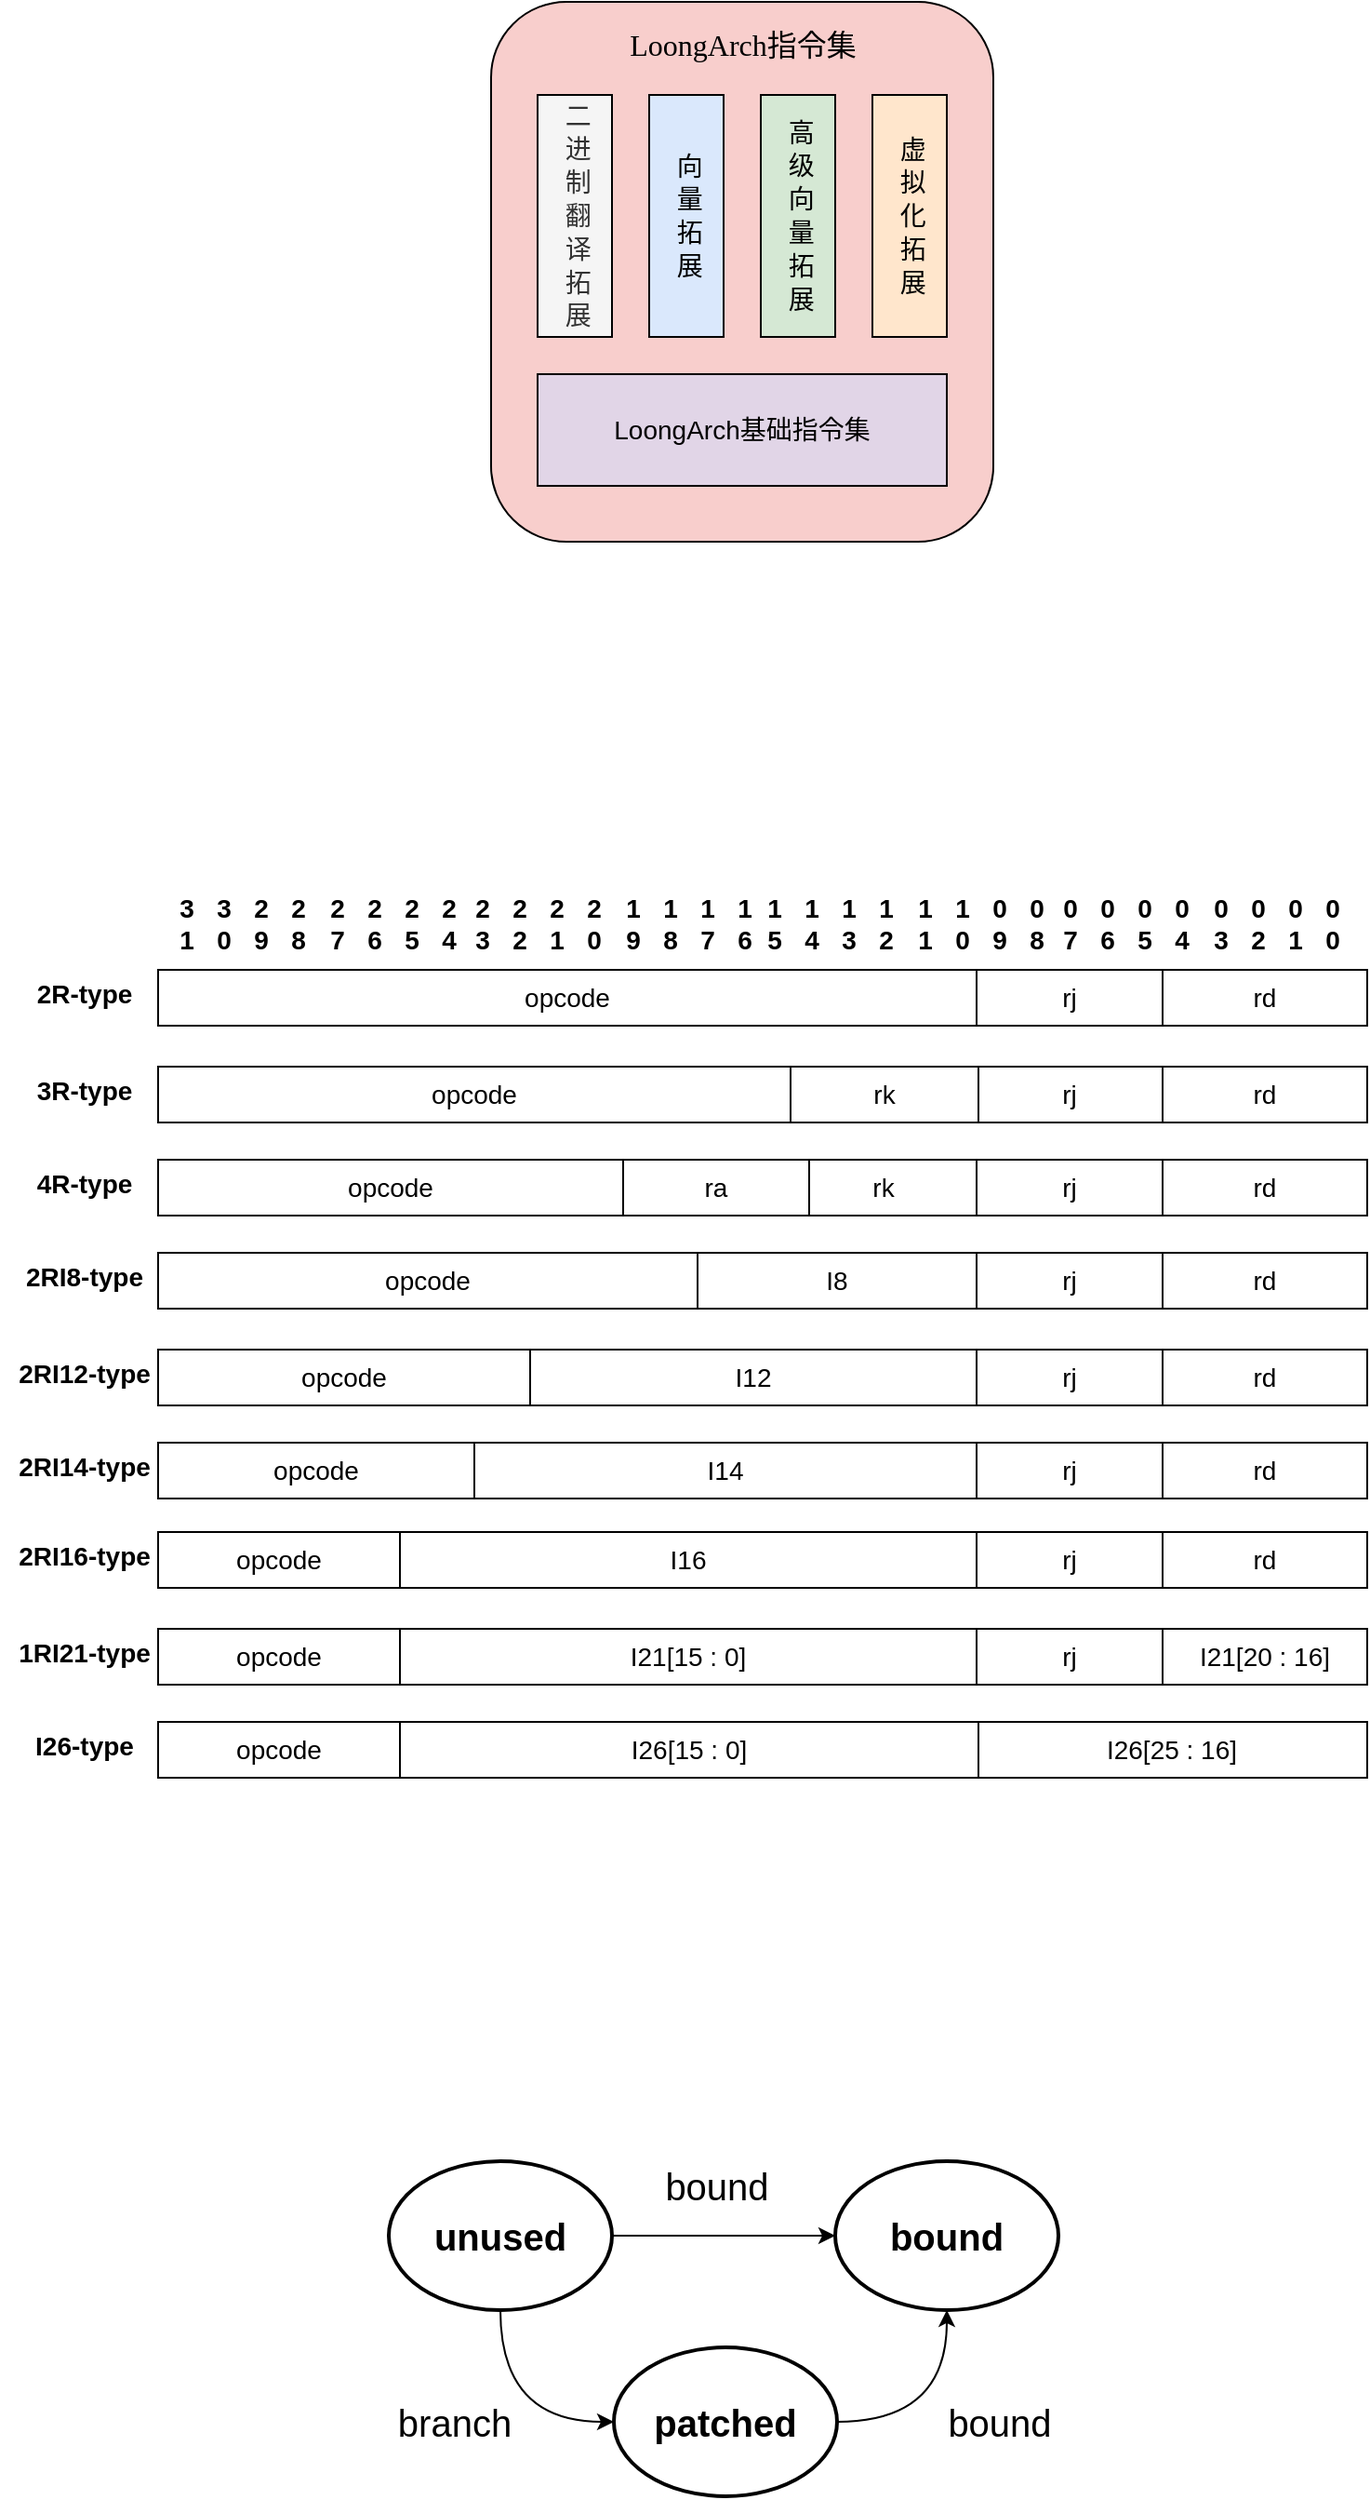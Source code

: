 <mxfile version="26.2.5">
  <diagram name="Page-1" id="nLnqoyDs2qp-jSzca--m">
    <mxGraphModel dx="2029" dy="1086" grid="1" gridSize="10" guides="1" tooltips="1" connect="1" arrows="1" fold="1" page="1" pageScale="1" pageWidth="827" pageHeight="1169" math="0" shadow="0">
      <root>
        <mxCell id="0" />
        <mxCell id="1" parent="0" />
        <mxCell id="dvlamM2bj5HqGhSwdMmL-6" value="" style="rounded=1;whiteSpace=wrap;html=1;fillColor=#f8cecc;strokeColor=default;" parent="1" vertex="1">
          <mxGeometry x="279" y="70" width="270" height="290" as="geometry" />
        </mxCell>
        <mxCell id="dvlamM2bj5HqGhSwdMmL-1" value="&lt;font style=&quot;font-size: 14px;&quot;&gt;二 进 制 翻 译 拓 展&lt;/font&gt;" style="rounded=0;whiteSpace=wrap;html=1;direction=east;flipH=1;flipV=0;textDirection=vertical-lr;fillColor=#f5f5f5;fontColor=#333333;strokeColor=default;" parent="1" vertex="1">
          <mxGeometry x="304" y="120" width="40" height="130" as="geometry" />
        </mxCell>
        <mxCell id="dvlamM2bj5HqGhSwdMmL-2" value="&lt;font style=&quot;font-size: 14px;&quot;&gt;向 量 拓 展&lt;/font&gt;" style="rounded=0;whiteSpace=wrap;html=1;direction=east;flipH=1;flipV=0;textDirection=vertical-lr;fillColor=#dae8fc;strokeColor=default;" parent="1" vertex="1">
          <mxGeometry x="364" y="120" width="40" height="130" as="geometry" />
        </mxCell>
        <mxCell id="dvlamM2bj5HqGhSwdMmL-3" value="&lt;font style=&quot;font-size: 14px;&quot;&gt;高 级 向 量 拓 展&lt;/font&gt;" style="rounded=0;whiteSpace=wrap;html=1;direction=east;flipH=1;flipV=0;textDirection=vertical-lr;fillColor=#d5e8d4;strokeColor=default;" parent="1" vertex="1">
          <mxGeometry x="424" y="120" width="40" height="130" as="geometry" />
        </mxCell>
        <mxCell id="dvlamM2bj5HqGhSwdMmL-4" value="&lt;font style=&quot;font-size: 14px;&quot;&gt;虚 拟 化 拓 展&lt;/font&gt;" style="rounded=0;whiteSpace=wrap;html=1;direction=east;flipH=1;flipV=0;textDirection=vertical-lr;fillColor=#ffe6cc;strokeColor=default;" parent="1" vertex="1">
          <mxGeometry x="484" y="120" width="40" height="130" as="geometry" />
        </mxCell>
        <mxCell id="dvlamM2bj5HqGhSwdMmL-5" value="&lt;font style=&quot;font-size: 14px;&quot;&gt;LoongArch基础指令集&lt;/font&gt;" style="rounded=0;whiteSpace=wrap;html=1;fillColor=#e1d5e7;strokeColor=default;" parent="1" vertex="1">
          <mxGeometry x="304" y="270" width="220" height="60" as="geometry" />
        </mxCell>
        <mxCell id="dvlamM2bj5HqGhSwdMmL-7" value="&lt;font style=&quot;font-size: 16px;&quot; face=&quot;Verdana&quot;&gt;LoongArch指令集&lt;/font&gt;" style="text;html=1;align=center;verticalAlign=middle;resizable=0;points=[];autosize=1;strokeColor=none;fillColor=none;" parent="1" vertex="1">
          <mxGeometry x="334" y="78" width="160" height="30" as="geometry" />
        </mxCell>
        <mxCell id="w8Et5FS7XUNBpcLHklHT-1" value="0&lt;div&gt;0&lt;/div&gt;" style="text;html=1;align=center;verticalAlign=middle;resizable=0;points=[];autosize=1;strokeColor=none;fillColor=none;fontStyle=1;fontSize=14;" parent="1" vertex="1">
          <mxGeometry x="716" y="540" width="30" height="50" as="geometry" />
        </mxCell>
        <mxCell id="w8Et5FS7XUNBpcLHklHT-2" value="0&lt;div&gt;1&lt;/div&gt;" style="text;html=1;align=center;verticalAlign=middle;resizable=0;points=[];autosize=1;strokeColor=none;fillColor=none;fontStyle=1;fontSize=14;" parent="1" vertex="1">
          <mxGeometry x="696" y="540" width="30" height="50" as="geometry" />
        </mxCell>
        <mxCell id="w8Et5FS7XUNBpcLHklHT-3" value="0&lt;div&gt;2&lt;/div&gt;" style="text;html=1;align=center;verticalAlign=middle;resizable=0;points=[];autosize=1;strokeColor=none;fillColor=none;fontStyle=1;fontSize=14;" parent="1" vertex="1">
          <mxGeometry x="676" y="540" width="30" height="50" as="geometry" />
        </mxCell>
        <mxCell id="w8Et5FS7XUNBpcLHklHT-4" value="0&lt;div&gt;3&lt;/div&gt;" style="text;html=1;align=center;verticalAlign=middle;resizable=0;points=[];autosize=1;strokeColor=none;fillColor=none;fontStyle=1;fontSize=14;" parent="1" vertex="1">
          <mxGeometry x="656" y="540" width="30" height="50" as="geometry" />
        </mxCell>
        <mxCell id="w8Et5FS7XUNBpcLHklHT-5" value="0&lt;div&gt;4&lt;/div&gt;" style="text;html=1;align=center;verticalAlign=middle;resizable=0;points=[];autosize=1;strokeColor=none;fillColor=none;fontStyle=1;fontSize=14;" parent="1" vertex="1">
          <mxGeometry x="635" y="540" width="30" height="50" as="geometry" />
        </mxCell>
        <mxCell id="w8Et5FS7XUNBpcLHklHT-6" value="0&lt;div&gt;5&lt;/div&gt;" style="text;html=1;align=center;verticalAlign=middle;resizable=0;points=[];autosize=1;strokeColor=none;fillColor=none;fontStyle=1;fontSize=14;" parent="1" vertex="1">
          <mxGeometry x="615" y="540" width="30" height="50" as="geometry" />
        </mxCell>
        <mxCell id="w8Et5FS7XUNBpcLHklHT-7" value="0&lt;div&gt;6&lt;/div&gt;" style="text;html=1;align=center;verticalAlign=middle;resizable=0;points=[];autosize=1;strokeColor=none;fillColor=none;fontStyle=1;fontSize=14;" parent="1" vertex="1">
          <mxGeometry x="595" y="540" width="30" height="50" as="geometry" />
        </mxCell>
        <mxCell id="w8Et5FS7XUNBpcLHklHT-8" value="0&lt;div&gt;7&lt;/div&gt;" style="text;html=1;align=center;verticalAlign=middle;resizable=0;points=[];autosize=1;strokeColor=none;fillColor=none;fontStyle=1;fontSize=14;" parent="1" vertex="1">
          <mxGeometry x="575" y="540" width="30" height="50" as="geometry" />
        </mxCell>
        <mxCell id="w8Et5FS7XUNBpcLHklHT-9" value="0&lt;div&gt;8&lt;/div&gt;" style="text;html=1;align=center;verticalAlign=middle;resizable=0;points=[];autosize=1;strokeColor=none;fillColor=none;fontStyle=1;fontSize=14;" parent="1" vertex="1">
          <mxGeometry x="557" y="540" width="30" height="50" as="geometry" />
        </mxCell>
        <mxCell id="w8Et5FS7XUNBpcLHklHT-10" value="0&lt;div&gt;9&lt;/div&gt;" style="text;html=1;align=center;verticalAlign=middle;resizable=0;points=[];autosize=1;strokeColor=none;fillColor=none;fontStyle=1;fontSize=14;" parent="1" vertex="1">
          <mxGeometry x="537" y="540" width="30" height="50" as="geometry" />
        </mxCell>
        <mxCell id="w8Et5FS7XUNBpcLHklHT-11" value="1&lt;br&gt;&lt;div&gt;0&lt;/div&gt;" style="text;html=1;align=center;verticalAlign=middle;resizable=0;points=[];autosize=1;strokeColor=none;fillColor=none;fontStyle=1;fontSize=14;" parent="1" vertex="1">
          <mxGeometry x="517" y="540" width="30" height="50" as="geometry" />
        </mxCell>
        <mxCell id="w8Et5FS7XUNBpcLHklHT-12" value="1&lt;br&gt;&lt;div&gt;1&lt;/div&gt;" style="text;html=1;align=center;verticalAlign=middle;resizable=0;points=[];autosize=1;strokeColor=none;fillColor=none;fontStyle=1;fontSize=14;" parent="1" vertex="1">
          <mxGeometry x="497" y="540" width="30" height="50" as="geometry" />
        </mxCell>
        <mxCell id="w8Et5FS7XUNBpcLHklHT-13" value="1&lt;br&gt;&lt;div&gt;2&lt;/div&gt;" style="text;html=1;align=center;verticalAlign=middle;resizable=0;points=[];autosize=1;strokeColor=none;fillColor=none;fontStyle=1;fontSize=14;" parent="1" vertex="1">
          <mxGeometry x="476" y="540" width="30" height="50" as="geometry" />
        </mxCell>
        <mxCell id="w8Et5FS7XUNBpcLHklHT-14" value="1&lt;br&gt;&lt;div&gt;3&lt;/div&gt;" style="text;html=1;align=center;verticalAlign=middle;resizable=0;points=[];autosize=1;strokeColor=none;fillColor=none;fontStyle=1;fontSize=14;" parent="1" vertex="1">
          <mxGeometry x="456" y="540" width="30" height="50" as="geometry" />
        </mxCell>
        <mxCell id="w8Et5FS7XUNBpcLHklHT-15" value="1&lt;br&gt;&lt;div&gt;4&lt;/div&gt;" style="text;html=1;align=center;verticalAlign=middle;resizable=0;points=[];autosize=1;strokeColor=none;fillColor=none;fontStyle=1;fontSize=14;" parent="1" vertex="1">
          <mxGeometry x="436" y="540" width="30" height="50" as="geometry" />
        </mxCell>
        <mxCell id="w8Et5FS7XUNBpcLHklHT-16" value="1&lt;br&gt;&lt;div&gt;5&lt;/div&gt;" style="text;html=1;align=center;verticalAlign=middle;resizable=0;points=[];autosize=1;strokeColor=none;fillColor=none;fontStyle=1;fontSize=14;" parent="1" vertex="1">
          <mxGeometry x="416" y="540" width="30" height="50" as="geometry" />
        </mxCell>
        <mxCell id="w8Et5FS7XUNBpcLHklHT-17" value="1&lt;br&gt;&lt;div&gt;6&lt;/div&gt;" style="text;html=1;align=center;verticalAlign=middle;resizable=0;points=[];autosize=1;strokeColor=none;fillColor=none;fontStyle=1;fontSize=14;" parent="1" vertex="1">
          <mxGeometry x="400" y="540" width="30" height="50" as="geometry" />
        </mxCell>
        <mxCell id="w8Et5FS7XUNBpcLHklHT-18" value="1&lt;br&gt;&lt;div&gt;7&lt;/div&gt;" style="text;html=1;align=center;verticalAlign=middle;resizable=0;points=[];autosize=1;strokeColor=none;fillColor=none;fontStyle=1;fontSize=14;" parent="1" vertex="1">
          <mxGeometry x="380" y="540" width="30" height="50" as="geometry" />
        </mxCell>
        <mxCell id="w8Et5FS7XUNBpcLHklHT-19" value="1&lt;br&gt;&lt;div&gt;8&lt;/div&gt;" style="text;html=1;align=center;verticalAlign=middle;resizable=0;points=[];autosize=1;strokeColor=none;fillColor=none;fontStyle=1;fontSize=14;" parent="1" vertex="1">
          <mxGeometry x="360" y="540" width="30" height="50" as="geometry" />
        </mxCell>
        <mxCell id="w8Et5FS7XUNBpcLHklHT-20" value="&lt;div&gt;1&lt;/div&gt;&lt;div&gt;9&lt;/div&gt;" style="text;html=1;align=center;verticalAlign=middle;resizable=0;points=[];autosize=1;strokeColor=none;fillColor=none;fontStyle=1;fontSize=14;" parent="1" vertex="1">
          <mxGeometry x="340" y="540" width="30" height="50" as="geometry" />
        </mxCell>
        <mxCell id="w8Et5FS7XUNBpcLHklHT-21" value="2&lt;br&gt;&lt;div&gt;0&lt;/div&gt;" style="text;html=1;align=center;verticalAlign=middle;resizable=0;points=[];autosize=1;strokeColor=none;fillColor=none;fontStyle=1;fontSize=14;" parent="1" vertex="1">
          <mxGeometry x="319" y="540" width="30" height="50" as="geometry" />
        </mxCell>
        <mxCell id="w8Et5FS7XUNBpcLHklHT-22" value="2&lt;br&gt;&lt;div&gt;1&lt;/div&gt;" style="text;html=1;align=center;verticalAlign=middle;resizable=0;points=[];autosize=1;strokeColor=none;fillColor=none;fontStyle=1;fontSize=14;" parent="1" vertex="1">
          <mxGeometry x="299" y="540" width="30" height="50" as="geometry" />
        </mxCell>
        <mxCell id="w8Et5FS7XUNBpcLHklHT-23" value="&lt;div&gt;2&lt;/div&gt;&lt;div&gt;2&lt;/div&gt;" style="text;html=1;align=center;verticalAlign=middle;resizable=0;points=[];autosize=1;strokeColor=none;fillColor=none;fontStyle=1;fontSize=14;" parent="1" vertex="1">
          <mxGeometry x="279" y="540" width="30" height="50" as="geometry" />
        </mxCell>
        <mxCell id="w8Et5FS7XUNBpcLHklHT-24" value="2&lt;br&gt;&lt;div&gt;3&lt;/div&gt;" style="text;html=1;align=center;verticalAlign=middle;resizable=0;points=[];autosize=1;strokeColor=none;fillColor=none;fontStyle=1;fontSize=14;" parent="1" vertex="1">
          <mxGeometry x="259" y="540" width="30" height="50" as="geometry" />
        </mxCell>
        <mxCell id="w8Et5FS7XUNBpcLHklHT-25" value="2&lt;br&gt;&lt;div&gt;4&lt;/div&gt;" style="text;html=1;align=center;verticalAlign=middle;resizable=0;points=[];autosize=1;strokeColor=none;fillColor=none;fontStyle=1;fontSize=14;" parent="1" vertex="1">
          <mxGeometry x="241" y="540" width="30" height="50" as="geometry" />
        </mxCell>
        <mxCell id="w8Et5FS7XUNBpcLHklHT-26" value="2&lt;br&gt;&lt;div&gt;5&lt;/div&gt;" style="text;html=1;align=center;verticalAlign=middle;resizable=0;points=[];autosize=1;strokeColor=none;fillColor=none;fontStyle=1;fontSize=14;" parent="1" vertex="1">
          <mxGeometry x="221" y="540" width="30" height="50" as="geometry" />
        </mxCell>
        <mxCell id="w8Et5FS7XUNBpcLHklHT-27" value="&lt;div&gt;2&lt;/div&gt;&lt;div&gt;6&lt;/div&gt;" style="text;html=1;align=center;verticalAlign=middle;resizable=0;points=[];autosize=1;strokeColor=none;fillColor=none;fontStyle=1;fontSize=14;" parent="1" vertex="1">
          <mxGeometry x="201" y="540" width="30" height="50" as="geometry" />
        </mxCell>
        <mxCell id="w8Et5FS7XUNBpcLHklHT-28" value="2&lt;br&gt;&lt;div&gt;7&lt;/div&gt;" style="text;html=1;align=center;verticalAlign=middle;resizable=0;points=[];autosize=1;strokeColor=none;fillColor=none;fontStyle=1;fontSize=14;" parent="1" vertex="1">
          <mxGeometry x="181" y="540" width="30" height="50" as="geometry" />
        </mxCell>
        <mxCell id="w8Et5FS7XUNBpcLHklHT-29" value="&lt;div&gt;2&lt;/div&gt;&lt;div&gt;8&lt;/div&gt;" style="text;html=1;align=center;verticalAlign=middle;resizable=0;points=[];autosize=1;strokeColor=none;fillColor=none;fontStyle=1;fontSize=14;" parent="1" vertex="1">
          <mxGeometry x="160" y="540" width="30" height="50" as="geometry" />
        </mxCell>
        <mxCell id="w8Et5FS7XUNBpcLHklHT-30" value="&lt;div&gt;2&lt;/div&gt;&lt;div&gt;9&lt;/div&gt;" style="text;html=1;align=center;verticalAlign=middle;resizable=0;points=[];autosize=1;strokeColor=none;fillColor=none;fontStyle=1;fontSize=14;" parent="1" vertex="1">
          <mxGeometry x="140" y="540" width="30" height="50" as="geometry" />
        </mxCell>
        <mxCell id="w8Et5FS7XUNBpcLHklHT-31" value="3&lt;br&gt;&lt;div&gt;0&lt;/div&gt;" style="text;html=1;align=center;verticalAlign=middle;resizable=0;points=[];autosize=1;strokeColor=none;fillColor=none;fontStyle=1;fontSize=14;" parent="1" vertex="1">
          <mxGeometry x="120" y="540" width="30" height="50" as="geometry" />
        </mxCell>
        <mxCell id="w8Et5FS7XUNBpcLHklHT-32" value="3&lt;br&gt;&lt;div&gt;1&lt;/div&gt;" style="text;html=1;align=center;verticalAlign=middle;resizable=0;points=[];autosize=1;strokeColor=none;fillColor=none;fontStyle=1;fontSize=14;" parent="1" vertex="1">
          <mxGeometry x="100" y="540" width="30" height="50" as="geometry" />
        </mxCell>
        <mxCell id="w8Et5FS7XUNBpcLHklHT-33" value="" style="rounded=0;whiteSpace=wrap;html=1;" parent="1" vertex="1">
          <mxGeometry x="100" y="590" width="650" height="30" as="geometry" />
        </mxCell>
        <mxCell id="w8Et5FS7XUNBpcLHklHT-34" value="&lt;b&gt;&lt;font style=&quot;font-size: 14px;&quot;&gt;2R-type&lt;/font&gt;&lt;/b&gt;" style="text;html=1;align=center;verticalAlign=middle;resizable=0;points=[];autosize=1;strokeColor=none;fillColor=none;" parent="1" vertex="1">
          <mxGeometry x="25" y="588" width="70" height="30" as="geometry" />
        </mxCell>
        <mxCell id="w8Et5FS7XUNBpcLHklHT-35" value="" style="rounded=0;whiteSpace=wrap;html=1;" parent="1" vertex="1">
          <mxGeometry x="100" y="642" width="650" height="30" as="geometry" />
        </mxCell>
        <mxCell id="w8Et5FS7XUNBpcLHklHT-36" value="&lt;b&gt;&lt;font style=&quot;font-size: 14px;&quot;&gt;3R-type&lt;/font&gt;&lt;/b&gt;" style="text;html=1;align=center;verticalAlign=middle;resizable=0;points=[];autosize=1;strokeColor=none;fillColor=none;" parent="1" vertex="1">
          <mxGeometry x="25" y="640" width="70" height="30" as="geometry" />
        </mxCell>
        <mxCell id="w8Et5FS7XUNBpcLHklHT-37" value="" style="rounded=0;whiteSpace=wrap;html=1;" parent="1" vertex="1">
          <mxGeometry x="100" y="692" width="650" height="30" as="geometry" />
        </mxCell>
        <mxCell id="w8Et5FS7XUNBpcLHklHT-38" value="&lt;b&gt;&lt;font style=&quot;font-size: 14px;&quot;&gt;4R-type&lt;/font&gt;&lt;/b&gt;" style="text;html=1;align=center;verticalAlign=middle;resizable=0;points=[];autosize=1;strokeColor=none;fillColor=none;" parent="1" vertex="1">
          <mxGeometry x="25" y="690" width="70" height="30" as="geometry" />
        </mxCell>
        <mxCell id="w8Et5FS7XUNBpcLHklHT-39" value="" style="rounded=0;whiteSpace=wrap;html=1;" parent="1" vertex="1">
          <mxGeometry x="100" y="742" width="650" height="30" as="geometry" />
        </mxCell>
        <mxCell id="w8Et5FS7XUNBpcLHklHT-40" value="&lt;b&gt;&lt;font style=&quot;font-size: 14px;&quot;&gt;2RI8-type&lt;/font&gt;&lt;/b&gt;" style="text;html=1;align=center;verticalAlign=middle;resizable=0;points=[];autosize=1;strokeColor=none;fillColor=none;" parent="1" vertex="1">
          <mxGeometry x="15" y="740" width="90" height="30" as="geometry" />
        </mxCell>
        <mxCell id="w8Et5FS7XUNBpcLHklHT-41" value="" style="rounded=0;whiteSpace=wrap;html=1;" parent="1" vertex="1">
          <mxGeometry x="100" y="794" width="650" height="30" as="geometry" />
        </mxCell>
        <mxCell id="w8Et5FS7XUNBpcLHklHT-42" value="&lt;b&gt;&lt;font style=&quot;font-size: 14px;&quot;&gt;2RI12-type&lt;/font&gt;&lt;/b&gt;" style="text;html=1;align=center;verticalAlign=middle;resizable=0;points=[];autosize=1;strokeColor=none;fillColor=none;" parent="1" vertex="1">
          <mxGeometry x="15" y="792" width="90" height="30" as="geometry" />
        </mxCell>
        <mxCell id="w8Et5FS7XUNBpcLHklHT-43" value="" style="rounded=0;whiteSpace=wrap;html=1;" parent="1" vertex="1">
          <mxGeometry x="100" y="844" width="650" height="30" as="geometry" />
        </mxCell>
        <mxCell id="w8Et5FS7XUNBpcLHklHT-44" value="&lt;b&gt;&lt;font style=&quot;font-size: 14px;&quot;&gt;2RI14-type&lt;/font&gt;&lt;/b&gt;" style="text;html=1;align=center;verticalAlign=middle;resizable=0;points=[];autosize=1;strokeColor=none;fillColor=none;" parent="1" vertex="1">
          <mxGeometry x="15" y="842" width="90" height="30" as="geometry" />
        </mxCell>
        <mxCell id="w8Et5FS7XUNBpcLHklHT-45" value="" style="rounded=0;whiteSpace=wrap;html=1;" parent="1" vertex="1">
          <mxGeometry x="100" y="892" width="650" height="30" as="geometry" />
        </mxCell>
        <mxCell id="w8Et5FS7XUNBpcLHklHT-46" value="&lt;b&gt;&lt;font style=&quot;font-size: 14px;&quot;&gt;2RI16-type&lt;/font&gt;&lt;/b&gt;" style="text;html=1;align=center;verticalAlign=middle;resizable=0;points=[];autosize=1;strokeColor=none;fillColor=none;" parent="1" vertex="1">
          <mxGeometry x="15" y="890" width="90" height="30" as="geometry" />
        </mxCell>
        <mxCell id="w8Et5FS7XUNBpcLHklHT-47" value="" style="rounded=0;whiteSpace=wrap;html=1;" parent="1" vertex="1">
          <mxGeometry x="100" y="944" width="650" height="30" as="geometry" />
        </mxCell>
        <mxCell id="w8Et5FS7XUNBpcLHklHT-48" value="&lt;b&gt;&lt;font style=&quot;font-size: 14px;&quot;&gt;1RI21-type&lt;/font&gt;&lt;/b&gt;" style="text;html=1;align=center;verticalAlign=middle;resizable=0;points=[];autosize=1;strokeColor=none;fillColor=none;" parent="1" vertex="1">
          <mxGeometry x="15" y="942" width="90" height="30" as="geometry" />
        </mxCell>
        <mxCell id="w8Et5FS7XUNBpcLHklHT-49" value="" style="rounded=0;whiteSpace=wrap;html=1;" parent="1" vertex="1">
          <mxGeometry x="100" y="994" width="650" height="30" as="geometry" />
        </mxCell>
        <mxCell id="w8Et5FS7XUNBpcLHklHT-50" value="&lt;b&gt;&lt;font style=&quot;font-size: 14px;&quot;&gt;I26-type&lt;/font&gt;&lt;/b&gt;" style="text;html=1;align=center;verticalAlign=middle;resizable=0;points=[];autosize=1;strokeColor=none;fillColor=none;" parent="1" vertex="1">
          <mxGeometry x="20" y="992" width="80" height="30" as="geometry" />
        </mxCell>
        <mxCell id="w8Et5FS7XUNBpcLHklHT-51" value="&lt;font style=&quot;font-size: 14px;&quot;&gt;opcode&lt;/font&gt;" style="rounded=0;whiteSpace=wrap;html=1;" parent="1" vertex="1">
          <mxGeometry x="100" y="590" width="440" height="30" as="geometry" />
        </mxCell>
        <mxCell id="w8Et5FS7XUNBpcLHklHT-52" value="&lt;font style=&quot;font-size: 14px;&quot;&gt;rd&lt;/font&gt;" style="rounded=0;whiteSpace=wrap;html=1;" parent="1" vertex="1">
          <mxGeometry x="640" y="590" width="110" height="30" as="geometry" />
        </mxCell>
        <mxCell id="w8Et5FS7XUNBpcLHklHT-53" value="&lt;font style=&quot;font-size: 14px;&quot;&gt;rd&lt;/font&gt;" style="rounded=0;whiteSpace=wrap;html=1;" parent="1" vertex="1">
          <mxGeometry x="640" y="642" width="110" height="30" as="geometry" />
        </mxCell>
        <mxCell id="w8Et5FS7XUNBpcLHklHT-54" value="&lt;font style=&quot;font-size: 14px;&quot;&gt;rd&lt;/font&gt;" style="rounded=0;whiteSpace=wrap;html=1;" parent="1" vertex="1">
          <mxGeometry x="640" y="692" width="110" height="30" as="geometry" />
        </mxCell>
        <mxCell id="w8Et5FS7XUNBpcLHklHT-55" value="&lt;font style=&quot;font-size: 14px;&quot;&gt;rd&lt;/font&gt;" style="rounded=0;whiteSpace=wrap;html=1;" parent="1" vertex="1">
          <mxGeometry x="640" y="742" width="110" height="30" as="geometry" />
        </mxCell>
        <mxCell id="w8Et5FS7XUNBpcLHklHT-56" value="&lt;font style=&quot;font-size: 14px;&quot;&gt;rd&lt;/font&gt;" style="rounded=0;whiteSpace=wrap;html=1;" parent="1" vertex="1">
          <mxGeometry x="640" y="794" width="110" height="30" as="geometry" />
        </mxCell>
        <mxCell id="w8Et5FS7XUNBpcLHklHT-57" value="&lt;font style=&quot;font-size: 14px;&quot;&gt;rd&lt;/font&gt;" style="rounded=0;whiteSpace=wrap;html=1;" parent="1" vertex="1">
          <mxGeometry x="640" y="844" width="110" height="30" as="geometry" />
        </mxCell>
        <mxCell id="w8Et5FS7XUNBpcLHklHT-58" value="&lt;font style=&quot;font-size: 14px;&quot;&gt;rd&lt;/font&gt;" style="rounded=0;whiteSpace=wrap;html=1;" parent="1" vertex="1">
          <mxGeometry x="640" y="892" width="110" height="30" as="geometry" />
        </mxCell>
        <mxCell id="w8Et5FS7XUNBpcLHklHT-59" value="&lt;span style=&quot;font-size: 14px;&quot;&gt;I21[20 : 16]&lt;/span&gt;" style="rounded=0;whiteSpace=wrap;html=1;" parent="1" vertex="1">
          <mxGeometry x="640" y="944" width="110" height="30" as="geometry" />
        </mxCell>
        <mxCell id="w8Et5FS7XUNBpcLHklHT-60" value="&lt;font style=&quot;font-size: 14px;&quot;&gt;rj&lt;/font&gt;" style="rounded=0;whiteSpace=wrap;html=1;" parent="1" vertex="1">
          <mxGeometry x="540" y="590" width="100" height="30" as="geometry" />
        </mxCell>
        <mxCell id="w8Et5FS7XUNBpcLHklHT-61" value="&lt;font style=&quot;font-size: 14px;&quot;&gt;rj&lt;/font&gt;" style="rounded=0;whiteSpace=wrap;html=1;" parent="1" vertex="1">
          <mxGeometry x="540" y="642" width="100" height="30" as="geometry" />
        </mxCell>
        <mxCell id="w8Et5FS7XUNBpcLHklHT-62" value="&lt;font style=&quot;font-size: 14px;&quot;&gt;rj&lt;/font&gt;" style="rounded=0;whiteSpace=wrap;html=1;" parent="1" vertex="1">
          <mxGeometry x="540" y="692" width="100" height="30" as="geometry" />
        </mxCell>
        <mxCell id="w8Et5FS7XUNBpcLHklHT-63" value="&lt;font style=&quot;font-size: 14px;&quot;&gt;rj&lt;/font&gt;" style="rounded=0;whiteSpace=wrap;html=1;" parent="1" vertex="1">
          <mxGeometry x="540" y="742" width="100" height="30" as="geometry" />
        </mxCell>
        <mxCell id="w8Et5FS7XUNBpcLHklHT-64" value="&lt;font style=&quot;font-size: 14px;&quot;&gt;rj&lt;/font&gt;" style="rounded=0;whiteSpace=wrap;html=1;" parent="1" vertex="1">
          <mxGeometry x="540" y="794" width="100" height="30" as="geometry" />
        </mxCell>
        <mxCell id="w8Et5FS7XUNBpcLHklHT-65" value="&lt;font style=&quot;font-size: 14px;&quot;&gt;rj&lt;/font&gt;" style="rounded=0;whiteSpace=wrap;html=1;" parent="1" vertex="1">
          <mxGeometry x="540" y="844" width="100" height="30" as="geometry" />
        </mxCell>
        <mxCell id="w8Et5FS7XUNBpcLHklHT-66" value="&lt;font style=&quot;font-size: 14px;&quot;&gt;rj&lt;/font&gt;" style="rounded=0;whiteSpace=wrap;html=1;" parent="1" vertex="1">
          <mxGeometry x="540" y="892" width="100" height="30" as="geometry" />
        </mxCell>
        <mxCell id="w8Et5FS7XUNBpcLHklHT-67" value="&lt;font style=&quot;font-size: 14px;&quot;&gt;rj&lt;/font&gt;" style="rounded=0;whiteSpace=wrap;html=1;" parent="1" vertex="1">
          <mxGeometry x="540" y="944" width="100" height="30" as="geometry" />
        </mxCell>
        <mxCell id="w8Et5FS7XUNBpcLHklHT-68" value="&lt;span style=&quot;font-size: 14px;&quot;&gt;I26[25 : 16]&lt;/span&gt;" style="rounded=0;whiteSpace=wrap;html=1;" parent="1" vertex="1">
          <mxGeometry x="540" y="994" width="210" height="30" as="geometry" />
        </mxCell>
        <mxCell id="w8Et5FS7XUNBpcLHklHT-69" value="&lt;font style=&quot;font-size: 14px;&quot;&gt;opcode&lt;/font&gt;" style="rounded=0;whiteSpace=wrap;html=1;" parent="1" vertex="1">
          <mxGeometry x="100" y="642" width="340" height="30" as="geometry" />
        </mxCell>
        <mxCell id="w8Et5FS7XUNBpcLHklHT-70" value="&lt;font style=&quot;font-size: 14px;&quot;&gt;opcode&lt;/font&gt;" style="rounded=0;whiteSpace=wrap;html=1;" parent="1" vertex="1">
          <mxGeometry x="100" y="692" width="250" height="30" as="geometry" />
        </mxCell>
        <mxCell id="w8Et5FS7XUNBpcLHklHT-71" value="&lt;font style=&quot;font-size: 14px;&quot;&gt;opcode&lt;/font&gt;" style="rounded=0;whiteSpace=wrap;html=1;" parent="1" vertex="1">
          <mxGeometry x="100" y="742" width="290" height="30" as="geometry" />
        </mxCell>
        <mxCell id="w8Et5FS7XUNBpcLHklHT-72" value="&lt;font style=&quot;font-size: 14px;&quot;&gt;opcode&lt;/font&gt;" style="rounded=0;whiteSpace=wrap;html=1;" parent="1" vertex="1">
          <mxGeometry x="100" y="794" width="200" height="30" as="geometry" />
        </mxCell>
        <mxCell id="w8Et5FS7XUNBpcLHklHT-73" value="&lt;font style=&quot;font-size: 14px;&quot;&gt;opcode&lt;/font&gt;" style="rounded=0;whiteSpace=wrap;html=1;" parent="1" vertex="1">
          <mxGeometry x="100" y="844" width="170" height="30" as="geometry" />
        </mxCell>
        <mxCell id="w8Et5FS7XUNBpcLHklHT-74" value="&lt;font style=&quot;font-size: 14px;&quot;&gt;opcode&lt;/font&gt;" style="rounded=0;whiteSpace=wrap;html=1;" parent="1" vertex="1">
          <mxGeometry x="100" y="892" width="130" height="30" as="geometry" />
        </mxCell>
        <mxCell id="w8Et5FS7XUNBpcLHklHT-75" value="&lt;font style=&quot;font-size: 14px;&quot;&gt;opcode&lt;/font&gt;" style="rounded=0;whiteSpace=wrap;html=1;" parent="1" vertex="1">
          <mxGeometry x="100" y="944" width="130" height="30" as="geometry" />
        </mxCell>
        <mxCell id="w8Et5FS7XUNBpcLHklHT-76" value="&lt;font style=&quot;font-size: 14px;&quot;&gt;opcode&lt;/font&gt;" style="rounded=0;whiteSpace=wrap;html=1;" parent="1" vertex="1">
          <mxGeometry x="100" y="994" width="130" height="30" as="geometry" />
        </mxCell>
        <mxCell id="w8Et5FS7XUNBpcLHklHT-77" value="&lt;font style=&quot;font-size: 14px;&quot;&gt;rk&lt;/font&gt;" style="rounded=0;whiteSpace=wrap;html=1;" parent="1" vertex="1">
          <mxGeometry x="440" y="642" width="101" height="30" as="geometry" />
        </mxCell>
        <mxCell id="w8Et5FS7XUNBpcLHklHT-78" value="&lt;font style=&quot;font-size: 14px;&quot;&gt;rk&lt;/font&gt;" style="rounded=0;whiteSpace=wrap;html=1;" parent="1" vertex="1">
          <mxGeometry x="440" y="692" width="100" height="30" as="geometry" />
        </mxCell>
        <mxCell id="w8Et5FS7XUNBpcLHklHT-79" value="&lt;font style=&quot;font-size: 14px;&quot;&gt;ra&lt;/font&gt;" style="rounded=0;whiteSpace=wrap;html=1;" parent="1" vertex="1">
          <mxGeometry x="350" y="692" width="100" height="30" as="geometry" />
        </mxCell>
        <mxCell id="w8Et5FS7XUNBpcLHklHT-80" value="&lt;font style=&quot;font-size: 14px;&quot;&gt;I8&lt;/font&gt;" style="rounded=0;whiteSpace=wrap;html=1;" parent="1" vertex="1">
          <mxGeometry x="390" y="742" width="150" height="30" as="geometry" />
        </mxCell>
        <mxCell id="w8Et5FS7XUNBpcLHklHT-81" value="&lt;font style=&quot;font-size: 14px;&quot;&gt;I12&lt;/font&gt;" style="rounded=0;whiteSpace=wrap;html=1;" parent="1" vertex="1">
          <mxGeometry x="300" y="794" width="240" height="30" as="geometry" />
        </mxCell>
        <mxCell id="w8Et5FS7XUNBpcLHklHT-82" value="&lt;font style=&quot;font-size: 14px;&quot;&gt;I14&lt;/font&gt;" style="rounded=0;whiteSpace=wrap;html=1;" parent="1" vertex="1">
          <mxGeometry x="270" y="844" width="270" height="30" as="geometry" />
        </mxCell>
        <mxCell id="w8Et5FS7XUNBpcLHklHT-83" value="&lt;font style=&quot;font-size: 14px;&quot;&gt;I16&lt;/font&gt;" style="rounded=0;whiteSpace=wrap;html=1;" parent="1" vertex="1">
          <mxGeometry x="230" y="892" width="310" height="30" as="geometry" />
        </mxCell>
        <mxCell id="w8Et5FS7XUNBpcLHklHT-84" value="&lt;span style=&quot;font-size: 14px;&quot;&gt;I21[15 : 0]&lt;/span&gt;" style="rounded=0;whiteSpace=wrap;html=1;" parent="1" vertex="1">
          <mxGeometry x="230" y="944" width="310" height="30" as="geometry" />
        </mxCell>
        <mxCell id="w8Et5FS7XUNBpcLHklHT-85" value="&lt;span style=&quot;font-size: 14px;&quot;&gt;I26[15 : 0]&lt;/span&gt;" style="rounded=0;whiteSpace=wrap;html=1;" parent="1" vertex="1">
          <mxGeometry x="230" y="994" width="311" height="30" as="geometry" />
        </mxCell>
        <mxCell id="w8Et5FS7XUNBpcLHklHT-89" style="edgeStyle=orthogonalEdgeStyle;rounded=0;orthogonalLoop=1;jettySize=auto;html=1;exitX=1;exitY=0.5;exitDx=0;exitDy=0;entryX=0;entryY=0.5;entryDx=0;entryDy=0;" parent="1" source="w8Et5FS7XUNBpcLHklHT-86" target="w8Et5FS7XUNBpcLHklHT-87" edge="1">
          <mxGeometry relative="1" as="geometry" />
        </mxCell>
        <mxCell id="w8Et5FS7XUNBpcLHklHT-91" style="edgeStyle=orthogonalEdgeStyle;rounded=0;orthogonalLoop=1;jettySize=auto;html=1;exitX=0.5;exitY=1;exitDx=0;exitDy=0;entryX=0;entryY=0.5;entryDx=0;entryDy=0;curved=1;" parent="1" source="w8Et5FS7XUNBpcLHklHT-86" target="w8Et5FS7XUNBpcLHklHT-88" edge="1">
          <mxGeometry relative="1" as="geometry" />
        </mxCell>
        <mxCell id="w8Et5FS7XUNBpcLHklHT-86" value="&lt;b style=&quot;&quot;&gt;&lt;font style=&quot;font-size: 20px;&quot;&gt;unused&lt;/font&gt;&lt;/b&gt;" style="ellipse;whiteSpace=wrap;html=1;strokeWidth=2;" parent="1" vertex="1">
          <mxGeometry x="224" y="1230" width="120" height="80" as="geometry" />
        </mxCell>
        <mxCell id="w8Et5FS7XUNBpcLHklHT-87" value="&lt;b style=&quot;&quot;&gt;&lt;font style=&quot;font-size: 20px;&quot;&gt;bound&lt;/font&gt;&lt;/b&gt;" style="ellipse;whiteSpace=wrap;html=1;strokeWidth=2;" parent="1" vertex="1">
          <mxGeometry x="464" y="1230" width="120" height="80" as="geometry" />
        </mxCell>
        <mxCell id="w8Et5FS7XUNBpcLHklHT-90" style="edgeStyle=orthogonalEdgeStyle;rounded=0;orthogonalLoop=1;jettySize=auto;html=1;exitX=1;exitY=0.5;exitDx=0;exitDy=0;entryX=0.5;entryY=1;entryDx=0;entryDy=0;curved=1;" parent="1" source="w8Et5FS7XUNBpcLHklHT-88" target="w8Et5FS7XUNBpcLHklHT-87" edge="1">
          <mxGeometry relative="1" as="geometry" />
        </mxCell>
        <mxCell id="w8Et5FS7XUNBpcLHklHT-88" value="&lt;b style=&quot;&quot;&gt;&lt;font style=&quot;font-size: 20px;&quot;&gt;patched&lt;/font&gt;&lt;/b&gt;" style="ellipse;whiteSpace=wrap;html=1;strokeWidth=2;" parent="1" vertex="1">
          <mxGeometry x="345" y="1330" width="120" height="80" as="geometry" />
        </mxCell>
        <mxCell id="w8Et5FS7XUNBpcLHklHT-92" value="&lt;font style=&quot;font-size: 20px;&quot;&gt;bound&lt;/font&gt;" style="text;html=1;align=center;verticalAlign=middle;resizable=0;points=[];autosize=1;strokeColor=none;fillColor=none;" parent="1" vertex="1">
          <mxGeometry x="360" y="1223" width="80" height="40" as="geometry" />
        </mxCell>
        <mxCell id="w8Et5FS7XUNBpcLHklHT-93" value="&lt;font style=&quot;font-size: 20px;&quot;&gt;branch&lt;/font&gt;" style="text;html=1;align=center;verticalAlign=middle;resizable=0;points=[];autosize=1;strokeColor=none;fillColor=none;" parent="1" vertex="1">
          <mxGeometry x="219" y="1350" width="80" height="40" as="geometry" />
        </mxCell>
        <mxCell id="w8Et5FS7XUNBpcLHklHT-94" value="&lt;font style=&quot;font-size: 20px;&quot;&gt;bound&lt;/font&gt;" style="text;html=1;align=center;verticalAlign=middle;resizable=0;points=[];autosize=1;strokeColor=none;fillColor=none;" parent="1" vertex="1">
          <mxGeometry x="512" y="1350" width="80" height="40" as="geometry" />
        </mxCell>
      </root>
    </mxGraphModel>
  </diagram>
</mxfile>
